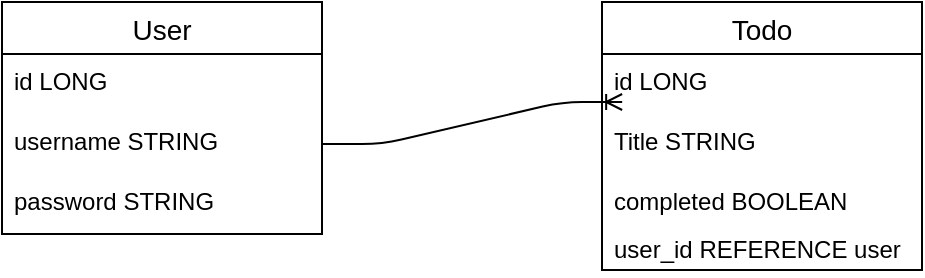 <mxfile version="14.6.6" type="device"><diagram id="rYjD42Eu5d6Qh_159e8N" name="Page-1"><mxGraphModel dx="1022" dy="478" grid="1" gridSize="10" guides="1" tooltips="1" connect="1" arrows="1" fold="1" page="1" pageScale="1" pageWidth="850" pageHeight="1100" math="0" shadow="0"><root><mxCell id="0"/><mxCell id="1" parent="0"/><mxCell id="jngMClq7BWvBXZJ0Xju_-5" value="Todo" style="swimlane;fontStyle=0;childLayout=stackLayout;horizontal=1;startSize=26;horizontalStack=0;resizeParent=1;resizeParentMax=0;resizeLast=0;collapsible=1;marginBottom=0;align=center;fontSize=14;" vertex="1" parent="1"><mxGeometry x="460" y="180" width="160" height="134" as="geometry"/></mxCell><mxCell id="jngMClq7BWvBXZJ0Xju_-6" value="id LONG" style="text;strokeColor=none;fillColor=none;spacingLeft=4;spacingRight=4;overflow=hidden;rotatable=0;points=[[0,0.5],[1,0.5]];portConstraint=eastwest;fontSize=12;" vertex="1" parent="jngMClq7BWvBXZJ0Xju_-5"><mxGeometry y="26" width="160" height="30" as="geometry"/></mxCell><mxCell id="jngMClq7BWvBXZJ0Xju_-7" value="Title STRING" style="text;strokeColor=none;fillColor=none;spacingLeft=4;spacingRight=4;overflow=hidden;rotatable=0;points=[[0,0.5],[1,0.5]];portConstraint=eastwest;fontSize=12;" vertex="1" parent="jngMClq7BWvBXZJ0Xju_-5"><mxGeometry y="56" width="160" height="30" as="geometry"/></mxCell><mxCell id="jngMClq7BWvBXZJ0Xju_-8" value="completed BOOLEAN" style="text;strokeColor=none;fillColor=none;spacingLeft=4;spacingRight=4;overflow=hidden;rotatable=0;points=[[0,0.5],[1,0.5]];portConstraint=eastwest;fontSize=12;" vertex="1" parent="jngMClq7BWvBXZJ0Xju_-5"><mxGeometry y="86" width="160" height="24" as="geometry"/></mxCell><mxCell id="jngMClq7BWvBXZJ0Xju_-14" value="user_id REFERENCE user" style="text;strokeColor=none;fillColor=none;spacingLeft=4;spacingRight=4;overflow=hidden;rotatable=0;points=[[0,0.5],[1,0.5]];portConstraint=eastwest;fontSize=12;" vertex="1" parent="jngMClq7BWvBXZJ0Xju_-5"><mxGeometry y="110" width="160" height="24" as="geometry"/></mxCell><mxCell id="jngMClq7BWvBXZJ0Xju_-9" value="User" style="swimlane;fontStyle=0;childLayout=stackLayout;horizontal=1;startSize=26;horizontalStack=0;resizeParent=1;resizeParentMax=0;resizeLast=0;collapsible=1;marginBottom=0;align=center;fontSize=14;" vertex="1" parent="1"><mxGeometry x="160" y="180" width="160" height="116" as="geometry"/></mxCell><mxCell id="jngMClq7BWvBXZJ0Xju_-10" value="id LONG" style="text;strokeColor=none;fillColor=none;spacingLeft=4;spacingRight=4;overflow=hidden;rotatable=0;points=[[0,0.5],[1,0.5]];portConstraint=eastwest;fontSize=12;" vertex="1" parent="jngMClq7BWvBXZJ0Xju_-9"><mxGeometry y="26" width="160" height="30" as="geometry"/></mxCell><mxCell id="jngMClq7BWvBXZJ0Xju_-11" value="username STRING" style="text;strokeColor=none;fillColor=none;spacingLeft=4;spacingRight=4;overflow=hidden;rotatable=0;points=[[0,0.5],[1,0.5]];portConstraint=eastwest;fontSize=12;" vertex="1" parent="jngMClq7BWvBXZJ0Xju_-9"><mxGeometry y="56" width="160" height="30" as="geometry"/></mxCell><mxCell id="jngMClq7BWvBXZJ0Xju_-12" value="password STRING" style="text;strokeColor=none;fillColor=none;spacingLeft=4;spacingRight=4;overflow=hidden;rotatable=0;points=[[0,0.5],[1,0.5]];portConstraint=eastwest;fontSize=12;" vertex="1" parent="jngMClq7BWvBXZJ0Xju_-9"><mxGeometry y="86" width="160" height="30" as="geometry"/></mxCell><mxCell id="jngMClq7BWvBXZJ0Xju_-16" value="" style="edgeStyle=entityRelationEdgeStyle;fontSize=12;html=1;endArrow=ERoneToMany;entryX=0.063;entryY=-0.2;entryDx=0;entryDy=0;entryPerimeter=0;" edge="1" parent="1" source="jngMClq7BWvBXZJ0Xju_-11" target="jngMClq7BWvBXZJ0Xju_-7"><mxGeometry width="100" height="100" relative="1" as="geometry"><mxPoint x="370" y="300" as="sourcePoint"/><mxPoint x="470" y="200" as="targetPoint"/></mxGeometry></mxCell></root></mxGraphModel></diagram></mxfile>
